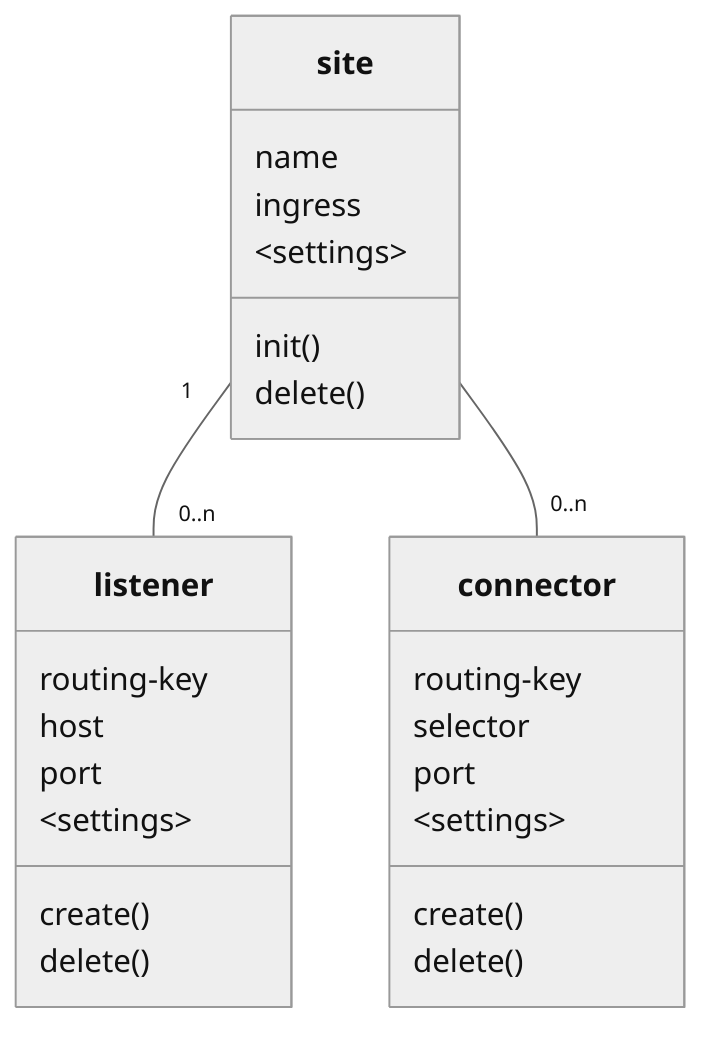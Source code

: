 %%{init: {'theme': 'neutral', 'fontFamily': 'Noto Sans'}}%%

classDiagram
    direction TB
    site "1" -- "0..n" listener
    site "1" -- "0..n" connector
    class site {
        name
        ingress
        &lt;settings&gt;
        init()
        delete()
    }
    class listener {
        routing-key
        host
        port
        &lt;settings&gt;
        create()
        delete()
    }
    class connector {
        routing-key
        selector
        port
        &lt;settings&gt;
        create()
        delete()
    }